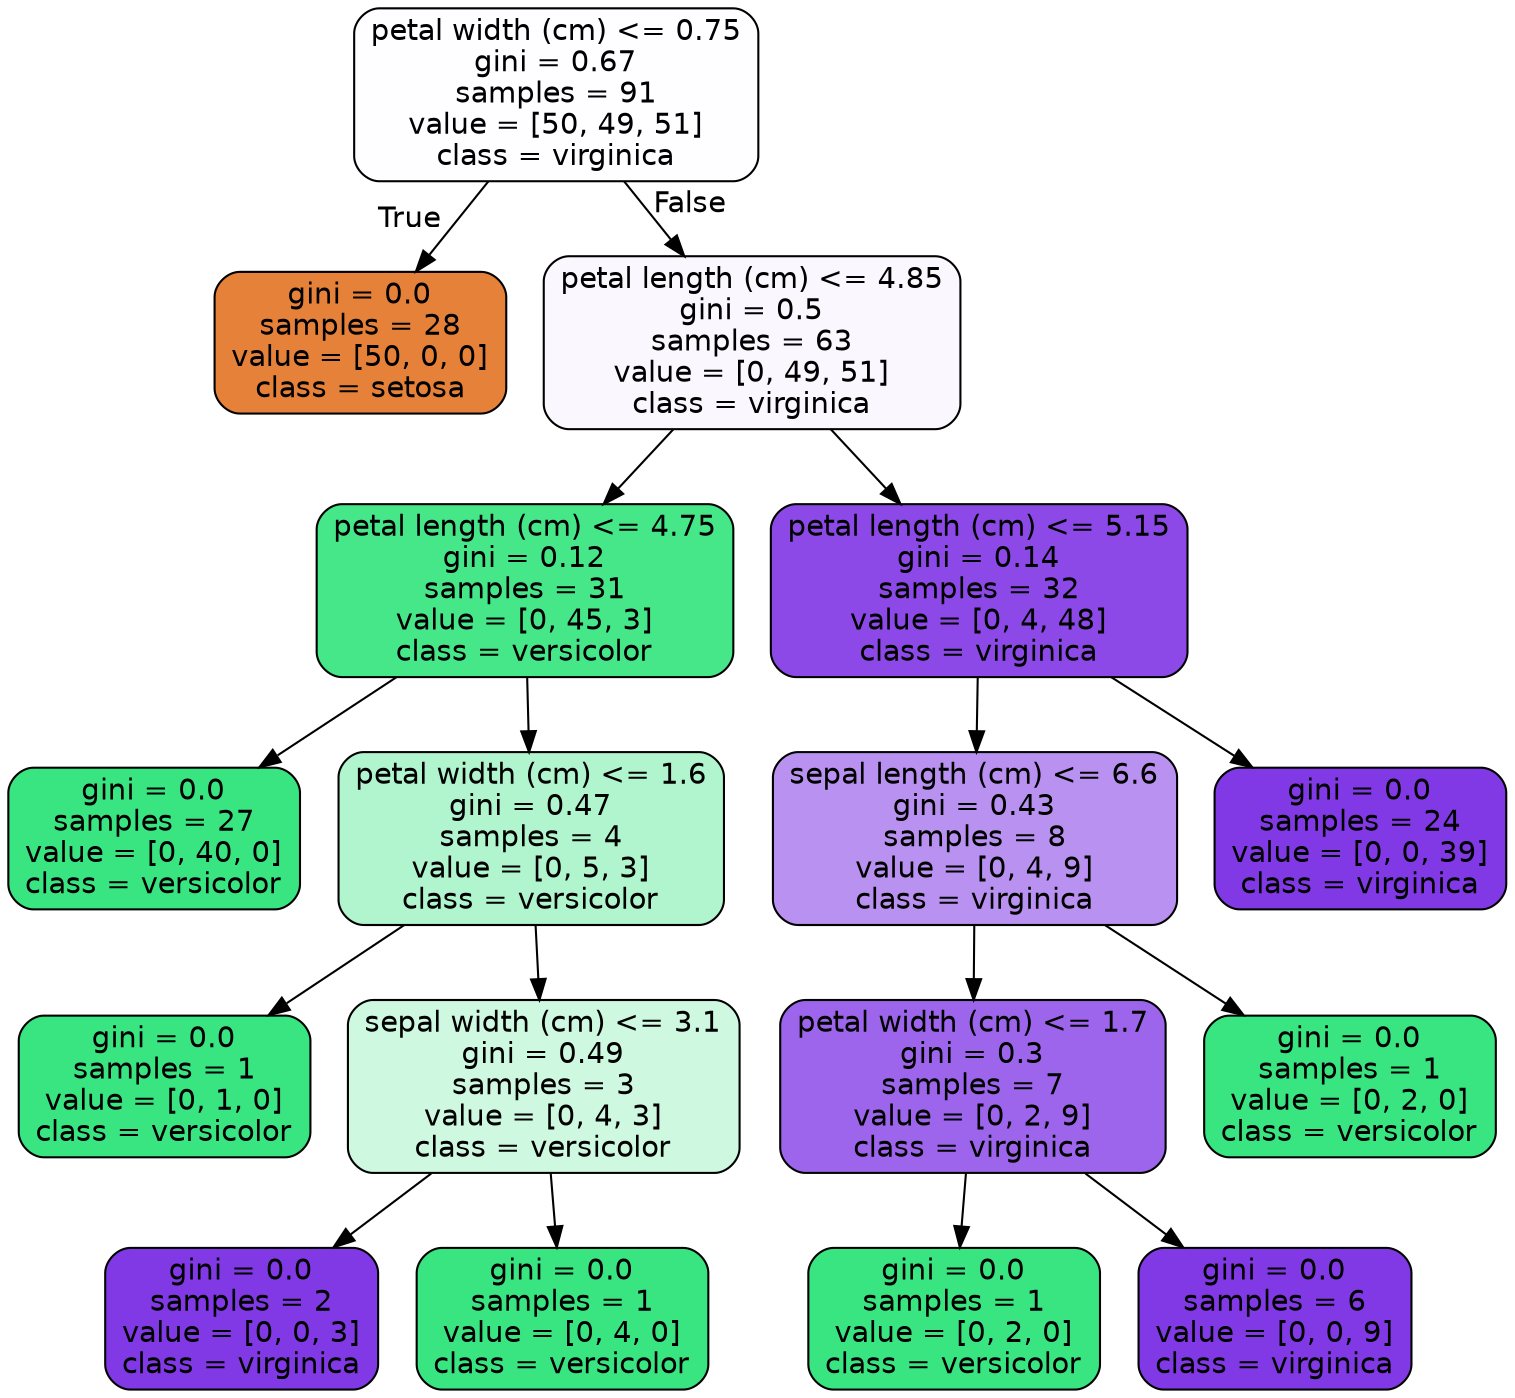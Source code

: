 digraph Tree {
node [shape=box, style="filled, rounded", color="black", fontname=helvetica] ;
edge [fontname=helvetica] ;
0 [label="petal width (cm) <= 0.75\ngini = 0.67\nsamples = 91\nvalue = [50, 49, 51]\nclass = virginica", fillcolor="#fefdff"] ;
1 [label="gini = 0.0\nsamples = 28\nvalue = [50, 0, 0]\nclass = setosa", fillcolor="#e58139"] ;
0 -> 1 [labeldistance=2.5, labelangle=45, headlabel="True"] ;
2 [label="petal length (cm) <= 4.85\ngini = 0.5\nsamples = 63\nvalue = [0, 49, 51]\nclass = virginica", fillcolor="#faf7fe"] ;
0 -> 2 [labeldistance=2.5, labelangle=-45, headlabel="False"] ;
3 [label="petal length (cm) <= 4.75\ngini = 0.12\nsamples = 31\nvalue = [0, 45, 3]\nclass = versicolor", fillcolor="#46e789"] ;
2 -> 3 ;
4 [label="gini = 0.0\nsamples = 27\nvalue = [0, 40, 0]\nclass = versicolor", fillcolor="#39e581"] ;
3 -> 4 ;
5 [label="petal width (cm) <= 1.6\ngini = 0.47\nsamples = 4\nvalue = [0, 5, 3]\nclass = versicolor", fillcolor="#b0f5cd"] ;
3 -> 5 ;
6 [label="gini = 0.0\nsamples = 1\nvalue = [0, 1, 0]\nclass = versicolor", fillcolor="#39e581"] ;
5 -> 6 ;
7 [label="sepal width (cm) <= 3.1\ngini = 0.49\nsamples = 3\nvalue = [0, 4, 3]\nclass = versicolor", fillcolor="#cef8e0"] ;
5 -> 7 ;
8 [label="gini = 0.0\nsamples = 2\nvalue = [0, 0, 3]\nclass = virginica", fillcolor="#8139e5"] ;
7 -> 8 ;
9 [label="gini = 0.0\nsamples = 1\nvalue = [0, 4, 0]\nclass = versicolor", fillcolor="#39e581"] ;
7 -> 9 ;
10 [label="petal length (cm) <= 5.15\ngini = 0.14\nsamples = 32\nvalue = [0, 4, 48]\nclass = virginica", fillcolor="#8c49e7"] ;
2 -> 10 ;
11 [label="sepal length (cm) <= 6.6\ngini = 0.43\nsamples = 8\nvalue = [0, 4, 9]\nclass = virginica", fillcolor="#b991f1"] ;
10 -> 11 ;
12 [label="petal width (cm) <= 1.7\ngini = 0.3\nsamples = 7\nvalue = [0, 2, 9]\nclass = virginica", fillcolor="#9d65eb"] ;
11 -> 12 ;
13 [label="gini = 0.0\nsamples = 1\nvalue = [0, 2, 0]\nclass = versicolor", fillcolor="#39e581"] ;
12 -> 13 ;
14 [label="gini = 0.0\nsamples = 6\nvalue = [0, 0, 9]\nclass = virginica", fillcolor="#8139e5"] ;
12 -> 14 ;
15 [label="gini = 0.0\nsamples = 1\nvalue = [0, 2, 0]\nclass = versicolor", fillcolor="#39e581"] ;
11 -> 15 ;
16 [label="gini = 0.0\nsamples = 24\nvalue = [0, 0, 39]\nclass = virginica", fillcolor="#8139e5"] ;
10 -> 16 ;
}